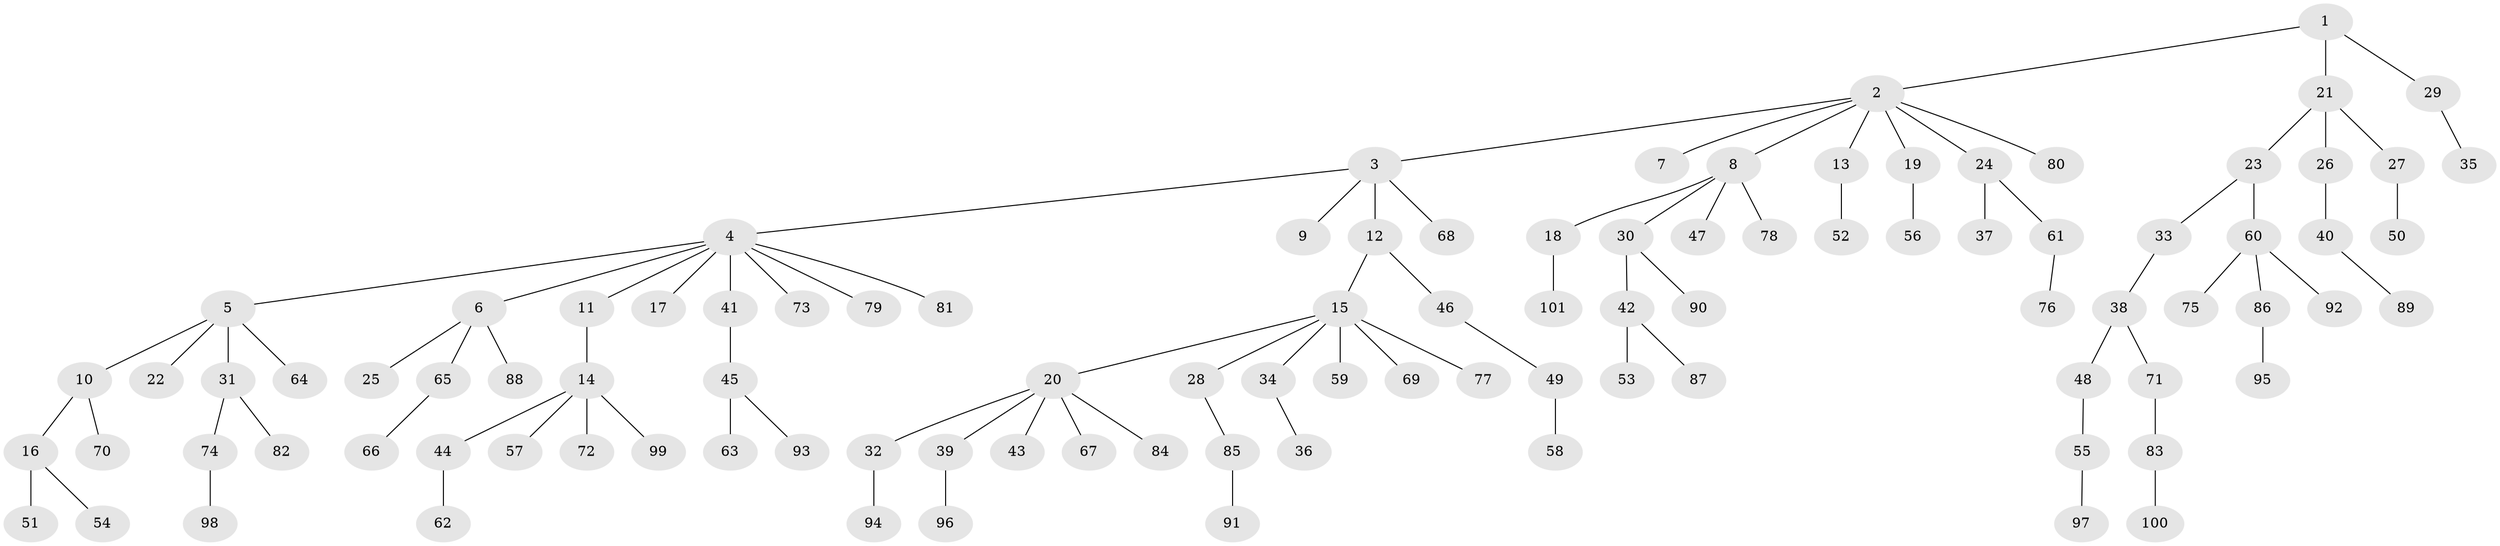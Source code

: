 // coarse degree distribution, {1: 0.875, 2: 0.1, 35: 0.025}
// Generated by graph-tools (version 1.1) at 2025/56/03/04/25 21:56:24]
// undirected, 101 vertices, 100 edges
graph export_dot {
graph [start="1"]
  node [color=gray90,style=filled];
  1;
  2;
  3;
  4;
  5;
  6;
  7;
  8;
  9;
  10;
  11;
  12;
  13;
  14;
  15;
  16;
  17;
  18;
  19;
  20;
  21;
  22;
  23;
  24;
  25;
  26;
  27;
  28;
  29;
  30;
  31;
  32;
  33;
  34;
  35;
  36;
  37;
  38;
  39;
  40;
  41;
  42;
  43;
  44;
  45;
  46;
  47;
  48;
  49;
  50;
  51;
  52;
  53;
  54;
  55;
  56;
  57;
  58;
  59;
  60;
  61;
  62;
  63;
  64;
  65;
  66;
  67;
  68;
  69;
  70;
  71;
  72;
  73;
  74;
  75;
  76;
  77;
  78;
  79;
  80;
  81;
  82;
  83;
  84;
  85;
  86;
  87;
  88;
  89;
  90;
  91;
  92;
  93;
  94;
  95;
  96;
  97;
  98;
  99;
  100;
  101;
  1 -- 2;
  1 -- 21;
  1 -- 29;
  2 -- 3;
  2 -- 7;
  2 -- 8;
  2 -- 13;
  2 -- 19;
  2 -- 24;
  2 -- 80;
  3 -- 4;
  3 -- 9;
  3 -- 12;
  3 -- 68;
  4 -- 5;
  4 -- 6;
  4 -- 11;
  4 -- 17;
  4 -- 41;
  4 -- 73;
  4 -- 79;
  4 -- 81;
  5 -- 10;
  5 -- 22;
  5 -- 31;
  5 -- 64;
  6 -- 25;
  6 -- 65;
  6 -- 88;
  8 -- 18;
  8 -- 30;
  8 -- 47;
  8 -- 78;
  10 -- 16;
  10 -- 70;
  11 -- 14;
  12 -- 15;
  12 -- 46;
  13 -- 52;
  14 -- 44;
  14 -- 57;
  14 -- 72;
  14 -- 99;
  15 -- 20;
  15 -- 28;
  15 -- 34;
  15 -- 59;
  15 -- 69;
  15 -- 77;
  16 -- 51;
  16 -- 54;
  18 -- 101;
  19 -- 56;
  20 -- 32;
  20 -- 39;
  20 -- 43;
  20 -- 67;
  20 -- 84;
  21 -- 23;
  21 -- 26;
  21 -- 27;
  23 -- 33;
  23 -- 60;
  24 -- 37;
  24 -- 61;
  26 -- 40;
  27 -- 50;
  28 -- 85;
  29 -- 35;
  30 -- 42;
  30 -- 90;
  31 -- 74;
  31 -- 82;
  32 -- 94;
  33 -- 38;
  34 -- 36;
  38 -- 48;
  38 -- 71;
  39 -- 96;
  40 -- 89;
  41 -- 45;
  42 -- 53;
  42 -- 87;
  44 -- 62;
  45 -- 63;
  45 -- 93;
  46 -- 49;
  48 -- 55;
  49 -- 58;
  55 -- 97;
  60 -- 75;
  60 -- 86;
  60 -- 92;
  61 -- 76;
  65 -- 66;
  71 -- 83;
  74 -- 98;
  83 -- 100;
  85 -- 91;
  86 -- 95;
}
